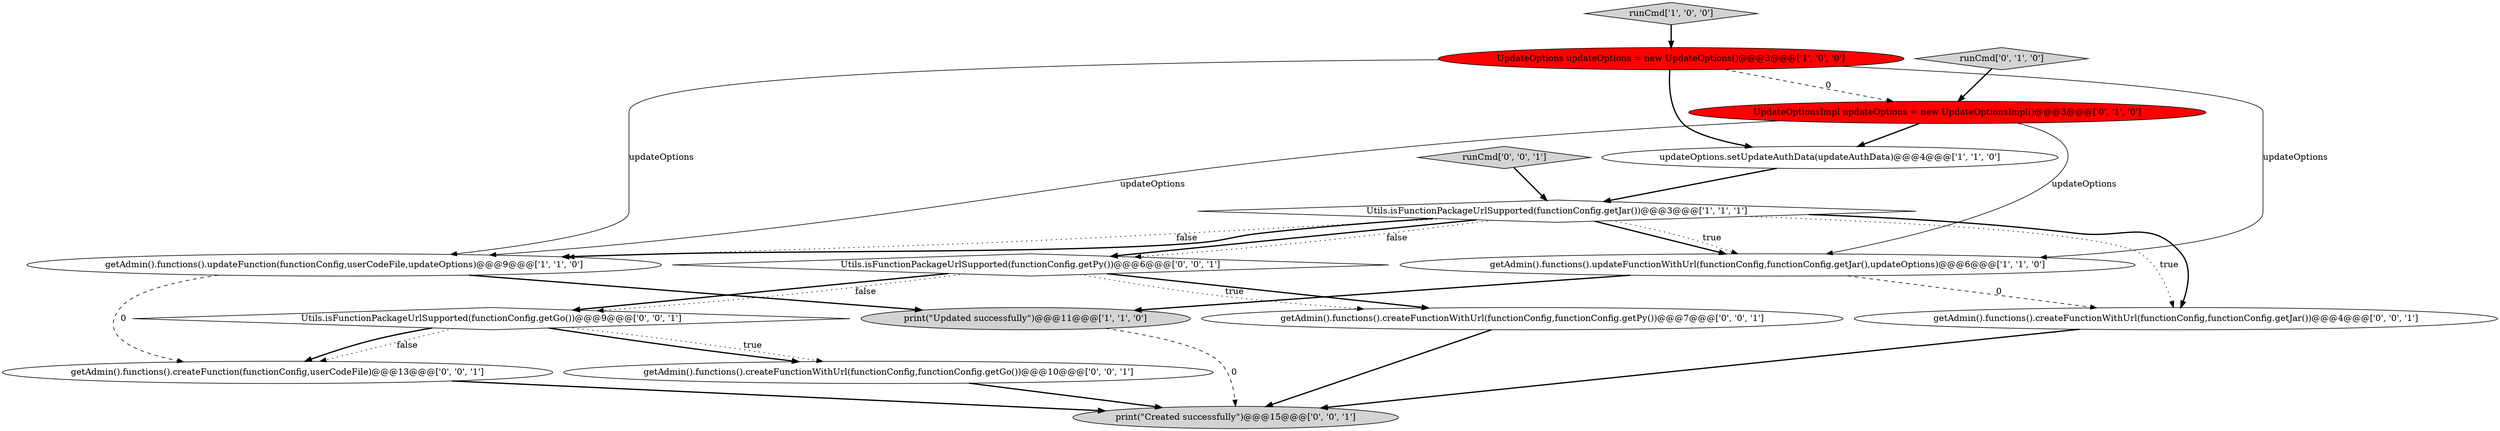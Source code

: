 digraph {
9 [style = filled, label = "print(\"Created successfully\")@@@15@@@['0', '0', '1']", fillcolor = lightgray, shape = ellipse image = "AAA0AAABBB3BBB"];
5 [style = filled, label = "updateOptions.setUpdateAuthData(updateAuthData)@@@4@@@['1', '1', '0']", fillcolor = white, shape = ellipse image = "AAA0AAABBB1BBB"];
14 [style = filled, label = "runCmd['0', '0', '1']", fillcolor = lightgray, shape = diamond image = "AAA0AAABBB3BBB"];
8 [style = filled, label = "UpdateOptionsImpl updateOptions = new UpdateOptionsImpl()@@@3@@@['0', '1', '0']", fillcolor = red, shape = ellipse image = "AAA1AAABBB2BBB"];
10 [style = filled, label = "getAdmin().functions().createFunctionWithUrl(functionConfig,functionConfig.getGo())@@@10@@@['0', '0', '1']", fillcolor = white, shape = ellipse image = "AAA0AAABBB3BBB"];
11 [style = filled, label = "getAdmin().functions().createFunctionWithUrl(functionConfig,functionConfig.getPy())@@@7@@@['0', '0', '1']", fillcolor = white, shape = ellipse image = "AAA0AAABBB3BBB"];
6 [style = filled, label = "UpdateOptions updateOptions = new UpdateOptions()@@@3@@@['1', '0', '0']", fillcolor = red, shape = ellipse image = "AAA1AAABBB1BBB"];
4 [style = filled, label = "print(\"Updated successfully\")@@@11@@@['1', '1', '0']", fillcolor = lightgray, shape = ellipse image = "AAA0AAABBB1BBB"];
2 [style = filled, label = "runCmd['1', '0', '0']", fillcolor = lightgray, shape = diamond image = "AAA0AAABBB1BBB"];
1 [style = filled, label = "Utils.isFunctionPackageUrlSupported(functionConfig.getJar())@@@3@@@['1', '1', '1']", fillcolor = white, shape = diamond image = "AAA0AAABBB1BBB"];
3 [style = filled, label = "getAdmin().functions().updateFunction(functionConfig,userCodeFile,updateOptions)@@@9@@@['1', '1', '0']", fillcolor = white, shape = ellipse image = "AAA0AAABBB1BBB"];
13 [style = filled, label = "Utils.isFunctionPackageUrlSupported(functionConfig.getGo())@@@9@@@['0', '0', '1']", fillcolor = white, shape = diamond image = "AAA0AAABBB3BBB"];
12 [style = filled, label = "getAdmin().functions().createFunctionWithUrl(functionConfig,functionConfig.getJar())@@@4@@@['0', '0', '1']", fillcolor = white, shape = ellipse image = "AAA0AAABBB3BBB"];
16 [style = filled, label = "Utils.isFunctionPackageUrlSupported(functionConfig.getPy())@@@6@@@['0', '0', '1']", fillcolor = white, shape = diamond image = "AAA0AAABBB3BBB"];
0 [style = filled, label = "getAdmin().functions().updateFunctionWithUrl(functionConfig,functionConfig.getJar(),updateOptions)@@@6@@@['1', '1', '0']", fillcolor = white, shape = ellipse image = "AAA0AAABBB1BBB"];
15 [style = filled, label = "getAdmin().functions().createFunction(functionConfig,userCodeFile)@@@13@@@['0', '0', '1']", fillcolor = white, shape = ellipse image = "AAA0AAABBB3BBB"];
7 [style = filled, label = "runCmd['0', '1', '0']", fillcolor = lightgray, shape = diamond image = "AAA0AAABBB2BBB"];
13->10 [style = bold, label=""];
1->3 [style = dotted, label="false"];
6->3 [style = solid, label="updateOptions"];
16->13 [style = bold, label=""];
6->8 [style = dashed, label="0"];
8->3 [style = solid, label="updateOptions"];
16->11 [style = bold, label=""];
2->6 [style = bold, label=""];
13->15 [style = dotted, label="false"];
6->0 [style = solid, label="updateOptions"];
1->3 [style = bold, label=""];
1->0 [style = bold, label=""];
0->12 [style = dashed, label="0"];
7->8 [style = bold, label=""];
12->9 [style = bold, label=""];
11->9 [style = bold, label=""];
3->4 [style = bold, label=""];
8->0 [style = solid, label="updateOptions"];
13->10 [style = dotted, label="true"];
14->1 [style = bold, label=""];
5->1 [style = bold, label=""];
6->5 [style = bold, label=""];
4->9 [style = dashed, label="0"];
8->5 [style = bold, label=""];
16->13 [style = dotted, label="false"];
0->4 [style = bold, label=""];
1->16 [style = bold, label=""];
15->9 [style = bold, label=""];
1->12 [style = dotted, label="true"];
1->12 [style = bold, label=""];
3->15 [style = dashed, label="0"];
10->9 [style = bold, label=""];
13->15 [style = bold, label=""];
1->0 [style = dotted, label="true"];
1->16 [style = dotted, label="false"];
16->11 [style = dotted, label="true"];
}
